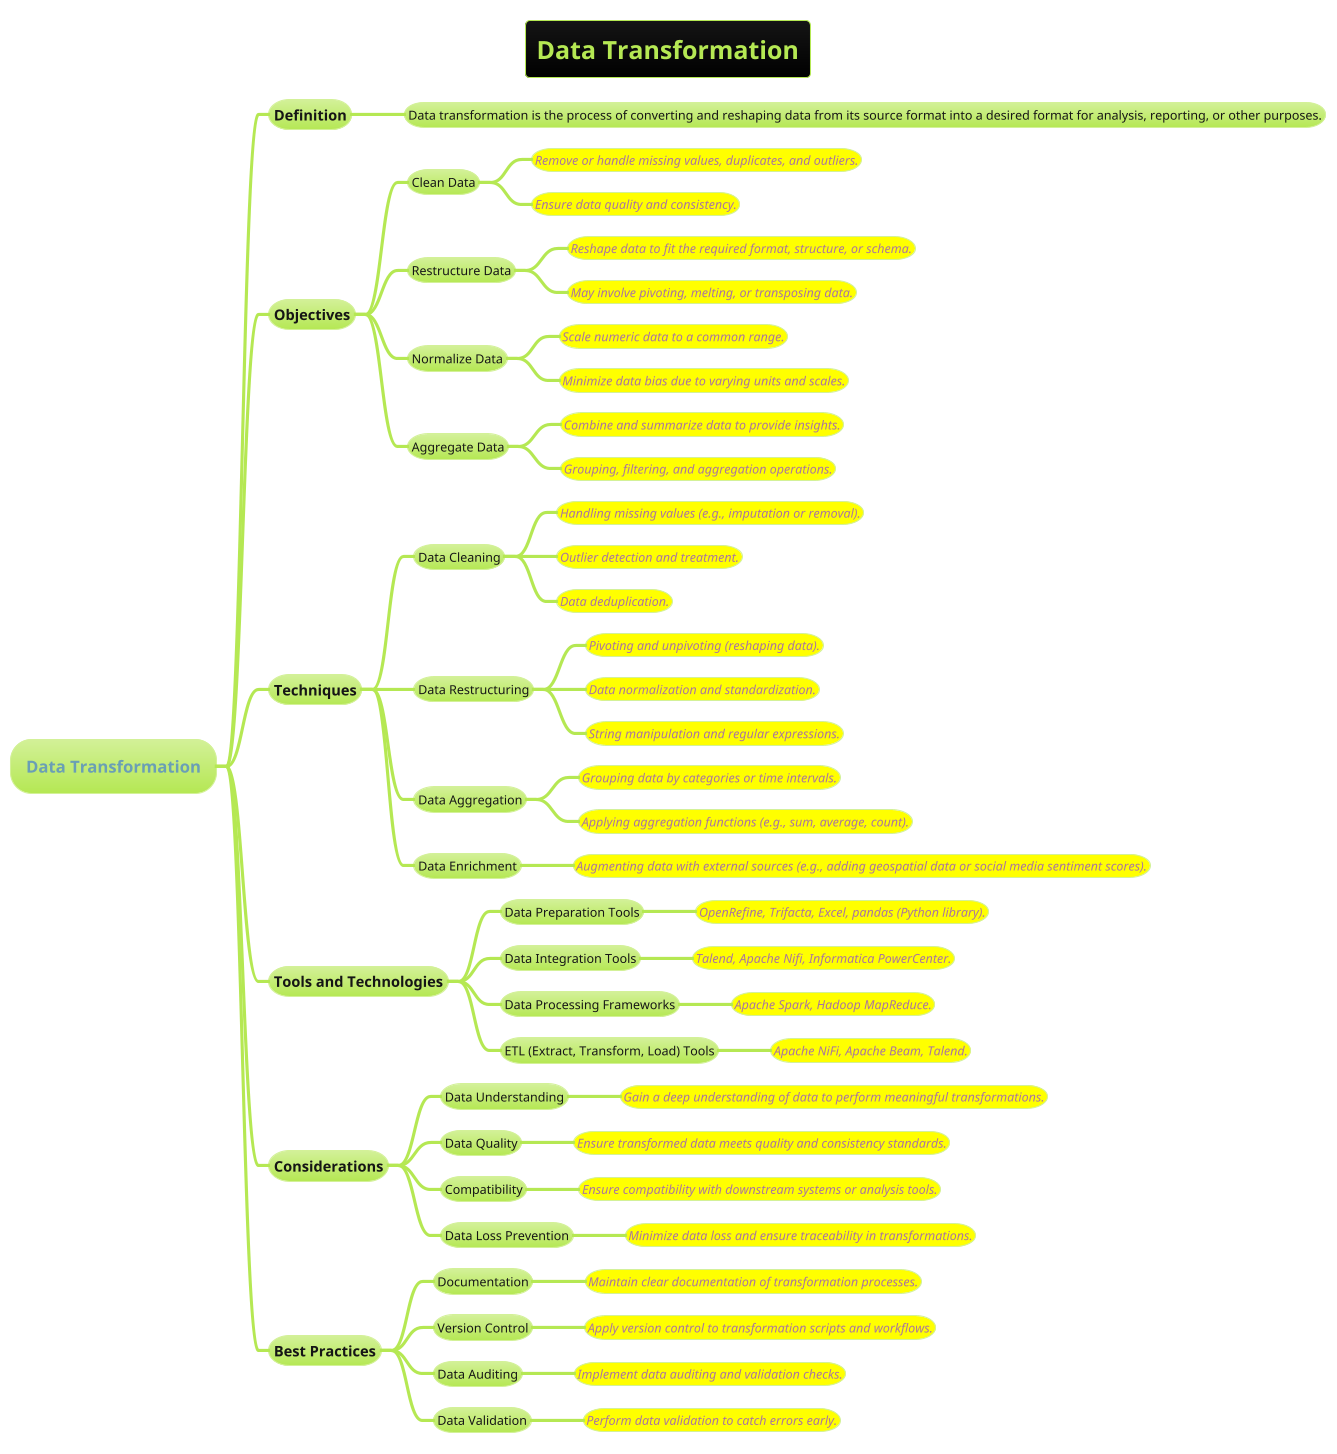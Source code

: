 @startmindmap
title =Data Transformation
!theme hacker

* Data Transformation
** Definition
*** Data transformation is the process of converting and reshaping data from its source format into a desired format for analysis, reporting, or other purposes.

** Objectives
*** Clean Data
****[#yellow] ====<size:12>Remove or handle missing values, duplicates, and outliers.
****[#yellow] ====<size:12>Ensure data quality and consistency.

*** Restructure Data
****[#yellow] ====<size:12>Reshape data to fit the required format, structure, or schema.
****[#yellow] ====<size:12>May involve pivoting, melting, or transposing data.

*** Normalize Data
****[#yellow] ====<size:12>Scale numeric data to a common range.
****[#yellow] ====<size:12>Minimize data bias due to varying units and scales.

*** Aggregate Data
****[#yellow] ====<size:12>Combine and summarize data to provide insights.
****[#yellow] ====<size:12>Grouping, filtering, and aggregation operations.

** Techniques
*** Data Cleaning
****[#yellow] ====<size:12>Handling missing values (e.g., imputation or removal).
****[#yellow] ====<size:12>Outlier detection and treatment.
****[#yellow] ====<size:12>Data deduplication.

*** Data Restructuring
****[#yellow] ====<size:12>Pivoting and unpivoting (reshaping data).
****[#yellow] ====<size:12>Data normalization and standardization.
****[#yellow] ====<size:12>String manipulation and regular expressions.

*** Data Aggregation
****[#yellow] ====<size:12>Grouping data by categories or time intervals.
****[#yellow] ====<size:12>Applying aggregation functions (e.g., sum, average, count).

*** Data Enrichment
****[#yellow] ====<size:12>Augmenting data with external sources (e.g., adding geospatial data or social media sentiment scores).

** Tools and Technologies
*** Data Preparation Tools
****[#yellow] ====<size:12>OpenRefine, Trifacta, Excel, pandas (Python library).

*** Data Integration Tools
****[#yellow] ====<size:12>Talend, Apache Nifi, Informatica PowerCenter.

*** Data Processing Frameworks
****[#yellow] ====<size:12>Apache Spark, Hadoop MapReduce.

*** ETL (Extract, Transform, Load) Tools
****[#yellow] ====<size:12>Apache NiFi, Apache Beam, Talend.

** Considerations
*** Data Understanding
****[#yellow] ====<size:12>Gain a deep understanding of data to perform meaningful transformations.

*** Data Quality
****[#yellow] ====<size:12>Ensure transformed data meets quality and consistency standards.

*** Compatibility
****[#yellow] ====<size:12>Ensure compatibility with downstream systems or analysis tools.

*** Data Loss Prevention
****[#yellow] ====<size:12>Minimize data loss and ensure traceability in transformations.

** Best Practices
*** Documentation
****[#yellow] ====<size:12>Maintain clear documentation of transformation processes.

*** Version Control
****[#yellow] ====<size:12>Apply version control to transformation scripts and workflows.

*** Data Auditing
****[#yellow] ====<size:12>Implement data auditing and validation checks.

*** Data Validation
****[#yellow] ====<size:12>Perform data validation to catch errors early.

@endmindmap
